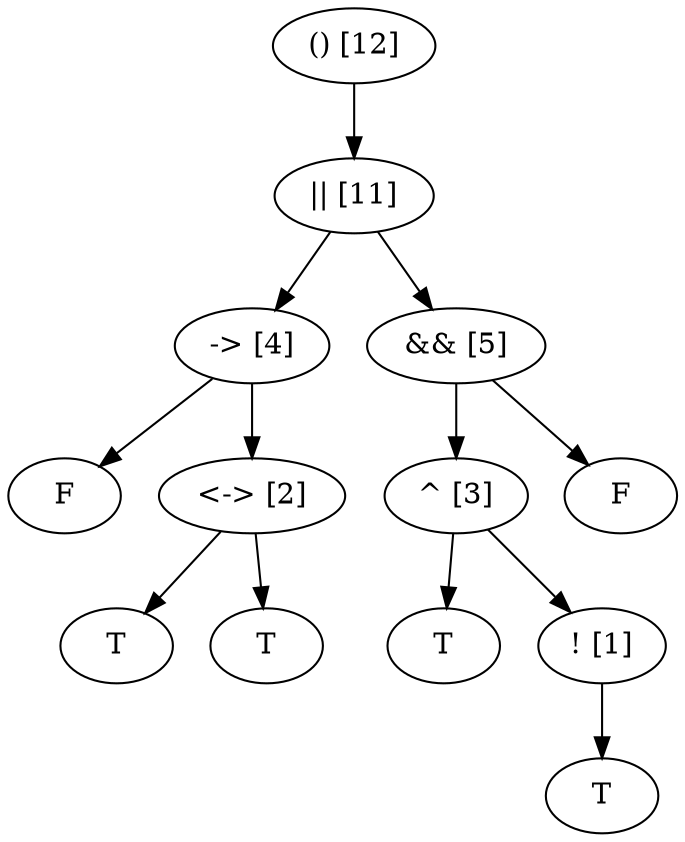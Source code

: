 digraph G {
_ [label="() [12]"]
_ -> __ [label=""]
__ [label="|| [11]"]
__ -> __l [label=""]
__ -> __r [label=""]
__l [label="-> [4]"]
__l -> __ll [label=""]
__l -> __lr [label=""]
__ll [label="F"]
__lr [label="<-> [2]"]
__lr -> __lrl [label=""]
__lr -> __lrr [label=""]
__lrl [label="T"]
__lrr [label="T"]
__r [label="&& [5]"]
__r -> __rl [label=""]
__r -> __rr [label=""]
__rl [label="^ [3]"]
__rl -> __rll [label=""]
__rl -> __rlr [label=""]
__rll [label="T"]
__rlr [label="! [1]"]
__rlr -> __rlr_ [label=""]
__rlr_ [label="T"]
__rr [label="F"]
}
